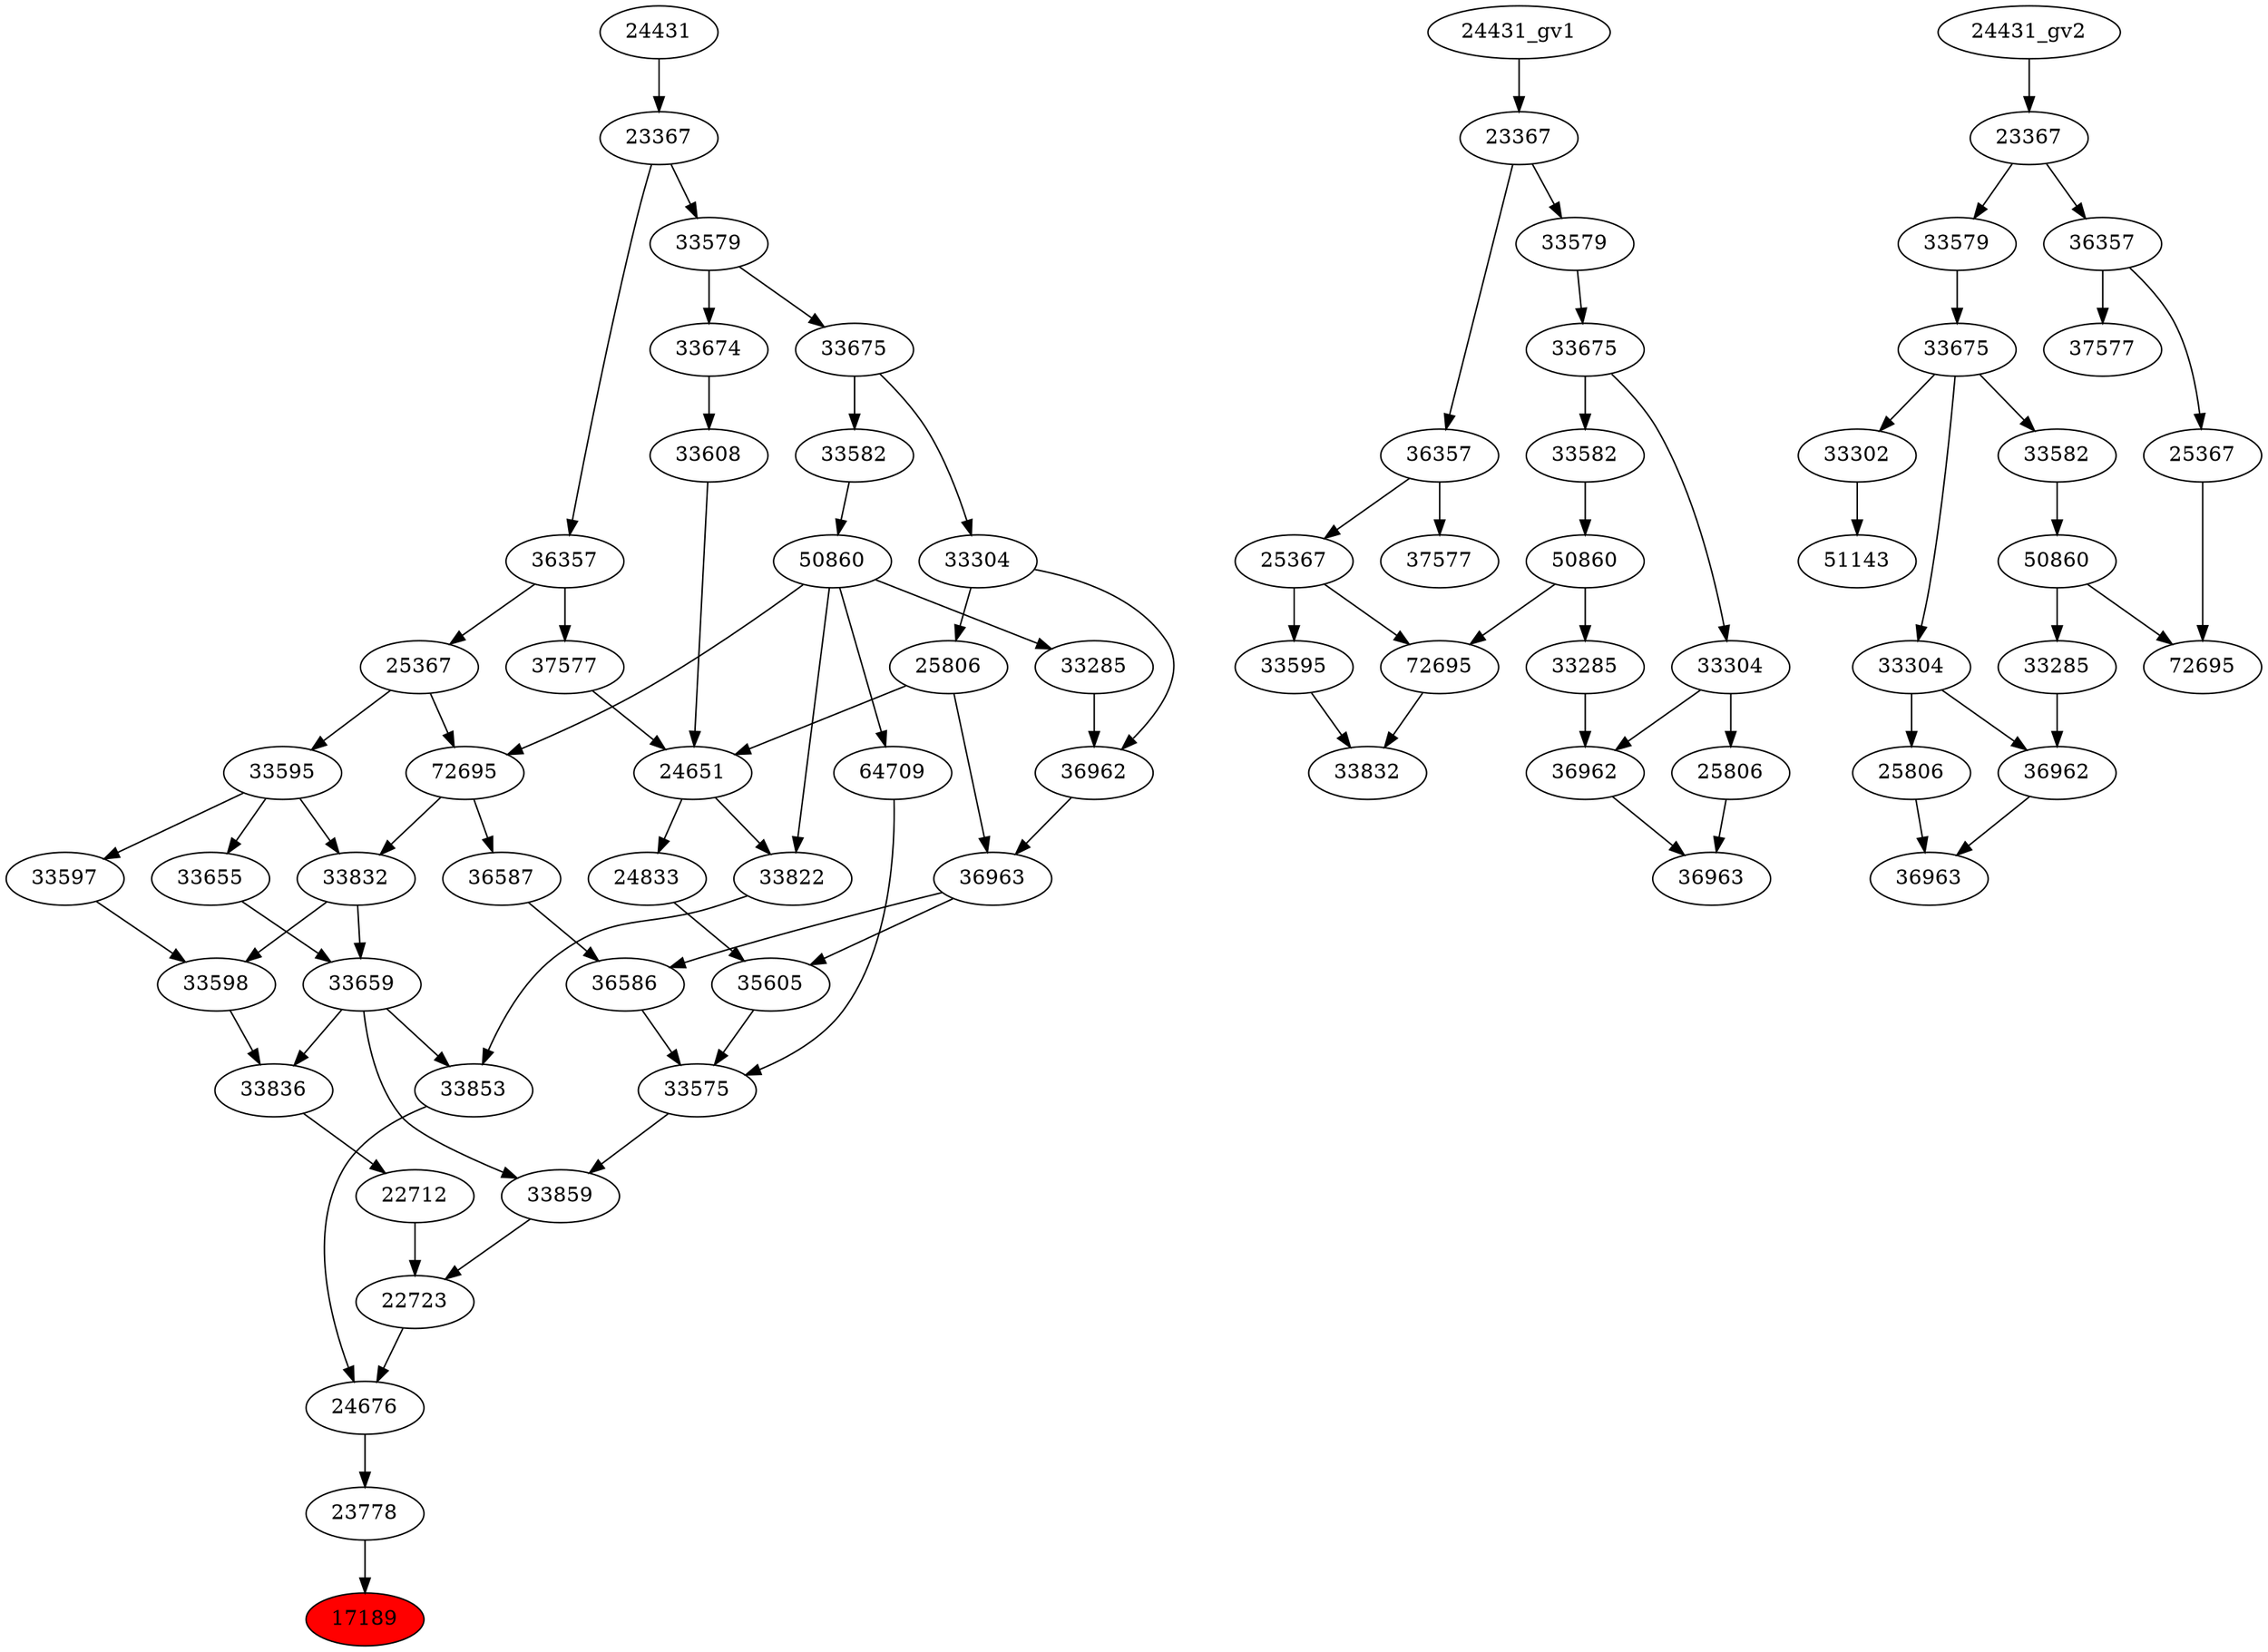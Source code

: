 strict digraph root {
	node [label="\N"];
	{
		node [fillcolor="",
			label="\N",
			style=""
		];
		17189		 [fillcolor=red,
			label=17189,
			style=filled];
		23778		 [label=23778];
		23778 -> 17189;
		24676		 [label=24676];
		24676 -> 23778;
		33853		 [label=33853];
		33853 -> 24676;
		22723		 [label=22723];
		22723 -> 24676;
		33659		 [label=33659];
		33659 -> 33853;
		33859		 [label=33859];
		33659 -> 33859;
		33836		 [label=33836];
		33659 -> 33836;
		33822		 [label=33822];
		33822 -> 33853;
		22712		 [label=22712];
		22712 -> 22723;
		33859 -> 22723;
		33655		 [label=33655];
		33655 -> 33659;
		33832		 [label=33832];
		33832 -> 33659;
		33598		 [label=33598];
		33832 -> 33598;
		24651		 [label=24651];
		24651 -> 33822;
		24833		 [label=24833];
		24651 -> 24833;
		50860		 [label=50860];
		50860 -> 33822;
		72695		 [label=72695];
		50860 -> 72695;
		64709		 [label=64709];
		50860 -> 64709;
		33285		 [label=33285];
		50860 -> 33285;
		33836 -> 22712;
		33575		 [label=33575];
		33575 -> 33859;
		33595		 [label=33595];
		33595 -> 33655;
		33595 -> 33832;
		33597		 [label=33597];
		33595 -> 33597;
		72695 -> 33832;
		36587		 [label=36587];
		72695 -> 36587;
		25806		 [label=25806];
		25806 -> 24651;
		36963		 [label=36963];
		25806 -> 36963;
		33608		 [label=33608];
		33608 -> 24651;
		37577		 [label=37577];
		37577 -> 24651;
		33582		 [label=33582];
		33582 -> 50860;
		33598 -> 33836;
		36586		 [label=36586];
		36586 -> 33575;
		35605		 [label=35605];
		35605 -> 33575;
		64709 -> 33575;
		25367		 [label=25367];
		25367 -> 33595;
		25367 -> 72695;
		33304		 [label=33304];
		33304 -> 25806;
		36962		 [label=36962];
		33304 -> 36962;
		33674		 [label=33674];
		33674 -> 33608;
		36357		 [label=36357];
		36357 -> 37577;
		36357 -> 25367;
		33675		 [label=33675];
		33675 -> 33582;
		33675 -> 33304;
		33597 -> 33598;
		36587 -> 36586;
		36963 -> 36586;
		36963 -> 35605;
		24833 -> 35605;
		33579		 [label=33579];
		33579 -> 33674;
		33579 -> 33675;
		23367		 [label=23367];
		23367 -> 36357;
		23367 -> 33579;
		36962 -> 36963;
		24431		 [label=24431];
		24431 -> 23367;
		33285 -> 36962;
	}
	{
		node [label="\N"];
		"33832_gv1"		 [label=33832];
		"72695_gv1"		 [label=72695];
		"72695_gv1" -> "33832_gv1";
		"33595_gv1"		 [label=33595];
		"33595_gv1" -> "33832_gv1";
		"50860_gv1"		 [label=50860];
		"50860_gv1" -> "72695_gv1";
		"33285_gv1"		 [label=33285];
		"50860_gv1" -> "33285_gv1";
		"33582_gv1"		 [label=33582];
		"33582_gv1" -> "50860_gv1";
		"25367_gv1"		 [label=25367];
		"25367_gv1" -> "72695_gv1";
		"25367_gv1" -> "33595_gv1";
		"25806_gv1"		 [label=25806];
		"36963_gv1"		 [label=36963];
		"25806_gv1" -> "36963_gv1";
		"33304_gv1"		 [label=33304];
		"33304_gv1" -> "25806_gv1";
		"36962_gv1"		 [label=36962];
		"33304_gv1" -> "36962_gv1";
		"37577_gv1"		 [label=37577];
		"36357_gv1"		 [label=36357];
		"36357_gv1" -> "25367_gv1";
		"36357_gv1" -> "37577_gv1";
		"33675_gv1"		 [label=33675];
		"33675_gv1" -> "33582_gv1";
		"33675_gv1" -> "33304_gv1";
		"23367_gv1"		 [label=23367];
		"23367_gv1" -> "36357_gv1";
		"33579_gv1"		 [label=33579];
		"23367_gv1" -> "33579_gv1";
		"33579_gv1" -> "33675_gv1";
		"36962_gv1" -> "36963_gv1";
		"24431_gv1" -> "23367_gv1";
		"33285_gv1" -> "36962_gv1";
	}
	{
		node [label="\N"];
		"50860_gv2"		 [label=50860];
		"33285_gv2"		 [label=33285];
		"50860_gv2" -> "33285_gv2";
		"72695_gv2"		 [label=72695];
		"50860_gv2" -> "72695_gv2";
		"33582_gv2"		 [label=33582];
		"33582_gv2" -> "50860_gv2";
		"36962_gv2"		 [label=36962];
		"33285_gv2" -> "36962_gv2";
		51143		 [label=51143];
		33302		 [label=33302];
		33302 -> 51143;
		"33675_gv2"		 [label=33675];
		"33675_gv2" -> "33582_gv2";
		"33675_gv2" -> 33302;
		"33304_gv2"		 [label=33304];
		"33675_gv2" -> "33304_gv2";
		"36963_gv2"		 [label=36963];
		"36962_gv2" -> "36963_gv2";
		"25806_gv2"		 [label=25806];
		"25806_gv2" -> "36963_gv2";
		"33579_gv2"		 [label=33579];
		"33579_gv2" -> "33675_gv2";
		"25367_gv2"		 [label=25367];
		"25367_gv2" -> "72695_gv2";
		"33304_gv2" -> "36962_gv2";
		"33304_gv2" -> "25806_gv2";
		"23367_gv2"		 [label=23367];
		"23367_gv2" -> "33579_gv2";
		"36357_gv2"		 [label=36357];
		"23367_gv2" -> "36357_gv2";
		"36357_gv2" -> "25367_gv2";
		"37577_gv2"		 [label=37577];
		"36357_gv2" -> "37577_gv2";
		"24431_gv2" -> "23367_gv2";
	}
}
